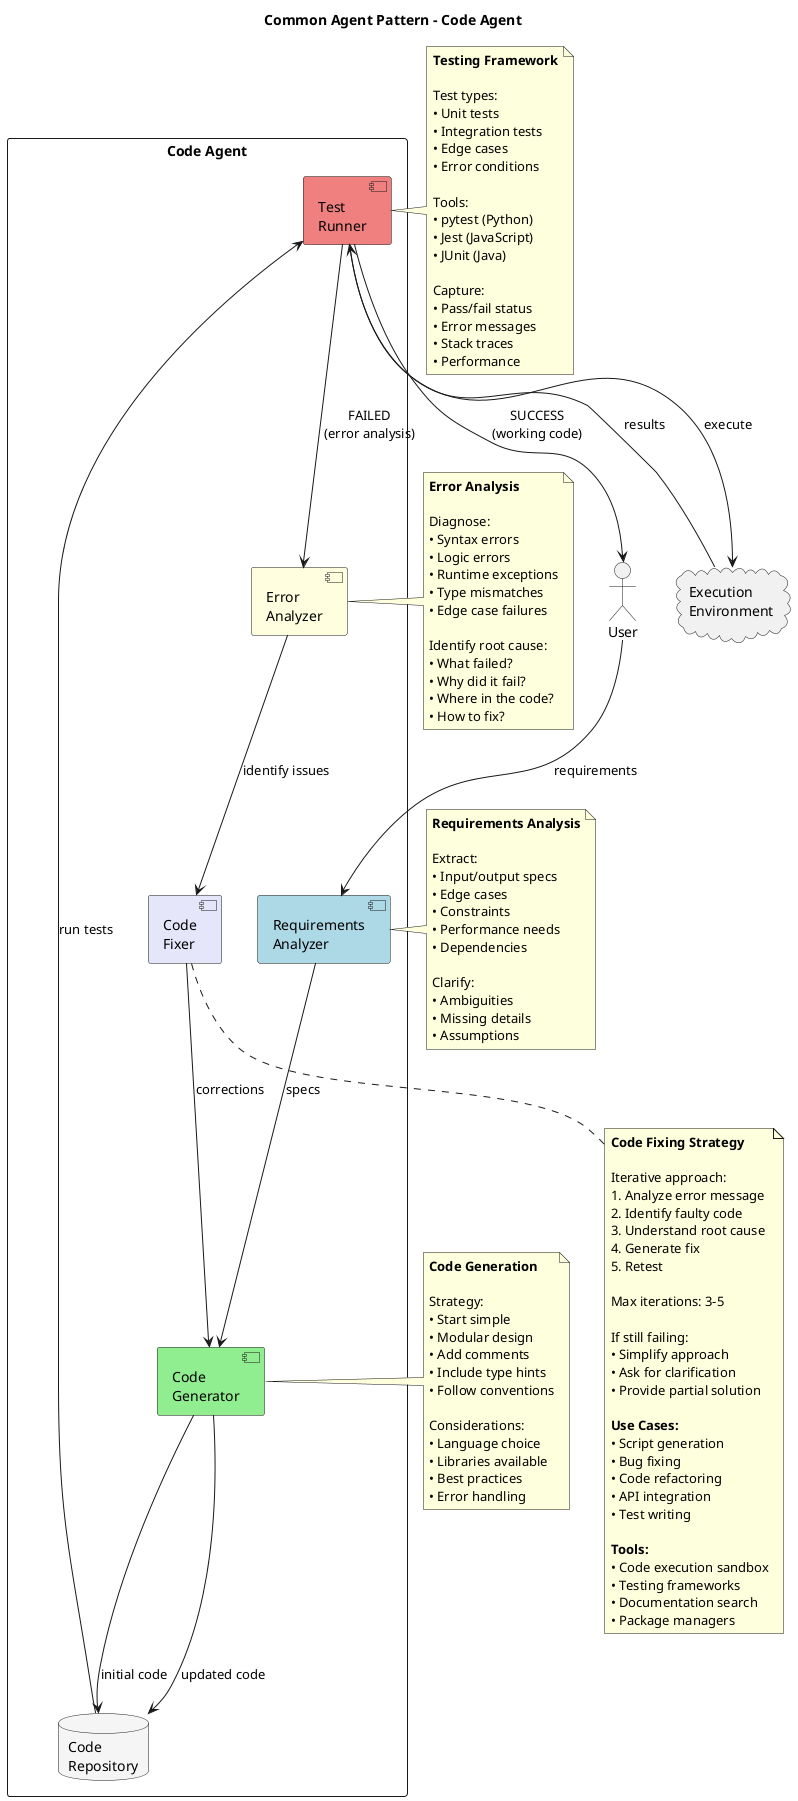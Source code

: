 @startuml
!define UNDERSTAND #LightBlue
!define GENERATE #LightGreen
!define TEST #LightCoral
!define DEBUG #LightYellow

title Common Agent Pattern - Code Agent

actor User

rectangle "Code Agent" {
    
    component "Requirements\nAnalyzer" as understand UNDERSTAND
    
    component "Code\nGenerator" as generate GENERATE
    
    component "Test\nRunner" as test TEST
    
    component "Error\nAnalyzer" as debug DEBUG
    
    component "Code\nFixer" as fix #Lavender
    
    database "Code\nRepository" as repo #WhiteSmoke
}

cloud "Execution\nEnvironment" as env

User -down-> understand : requirements
understand -down-> generate : specs

generate -down-> repo : initial code
repo -down-> test : run tests

test -down-> env : execute
env -up-> test : results

test -right-> User : SUCCESS\n(working code)
test -down-> debug : FAILED\n(error analysis)

debug -down-> fix : identify issues
fix -down-> generate : corrections
generate -down-> repo : updated code

note right of understand
  **Requirements Analysis**
  
  Extract:
  • Input/output specs
  • Edge cases
  • Constraints
  • Performance needs
  • Dependencies
  
  Clarify:
  • Ambiguities
  • Missing details
  • Assumptions
end note

note right of generate
  **Code Generation**
  
  Strategy:
  • Start simple
  • Modular design
  • Add comments
  • Include type hints
  • Follow conventions
  
  Considerations:
  • Language choice
  • Libraries available
  • Best practices
  • Error handling
end note

note right of test
  **Testing Framework**
  
  Test types:
  • Unit tests
  • Integration tests
  • Edge cases
  • Error conditions
  
  Tools:
  • pytest (Python)
  • Jest (JavaScript)
  • JUnit (Java)
  
  Capture:
  • Pass/fail status
  • Error messages
  • Stack traces
  • Performance
end note

note right of debug
  **Error Analysis**
  
  Diagnose:
  • Syntax errors
  • Logic errors
  • Runtime exceptions
  • Type mismatches
  • Edge case failures
  
  Identify root cause:
  • What failed?
  • Why did it fail?
  • Where in the code?
  • How to fix?
end note

note bottom of fix
  **Code Fixing Strategy**
  
  Iterative approach:
  1. Analyze error message
  2. Identify faulty code
  3. Understand root cause
  4. Generate fix
  5. Retest
  
  Max iterations: 3-5
  
  If still failing:
  • Simplify approach
  • Ask for clarification
  • Provide partial solution
  
  **Use Cases:**
  • Script generation
  • Bug fixing
  • Code refactoring
  • API integration
  • Test writing
  
  **Tools:**
  • Code execution sandbox
  • Testing frameworks
  • Documentation search
  • Package managers
end note

@enduml
